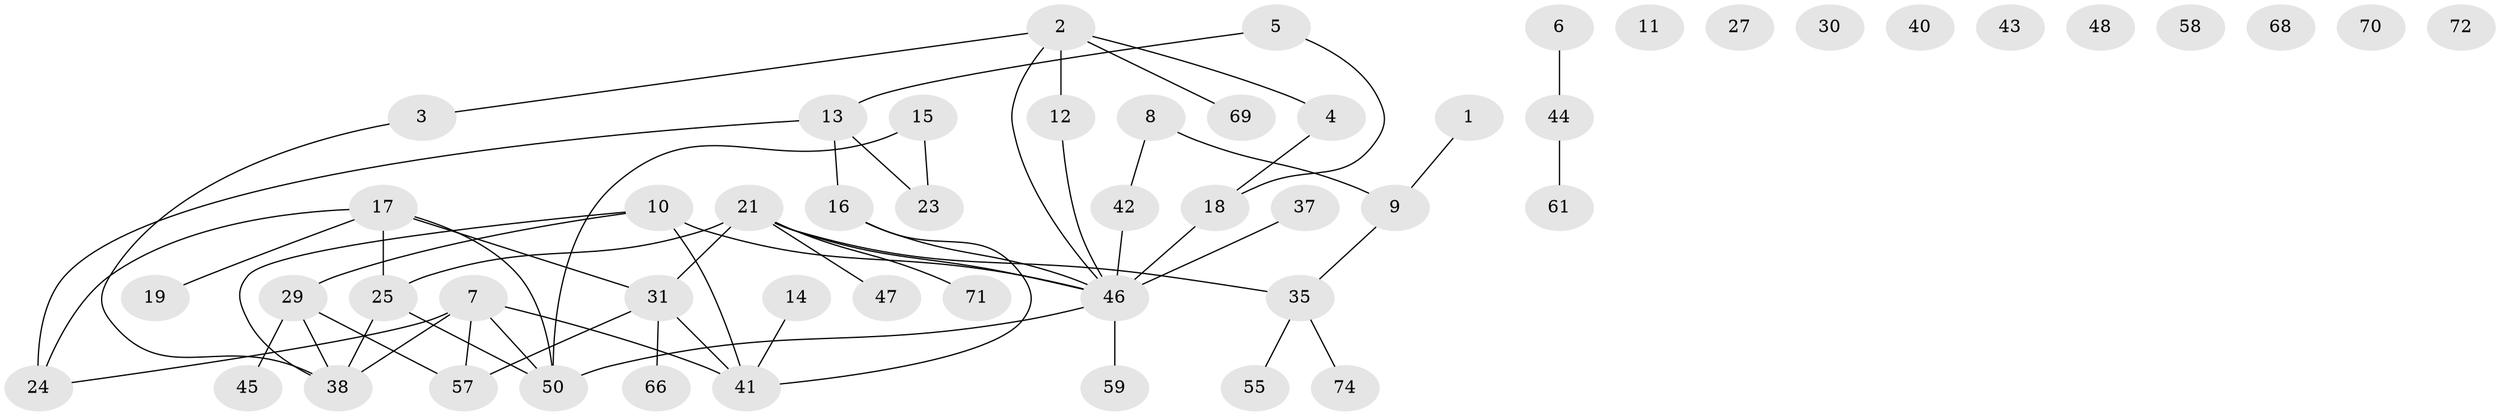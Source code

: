 // Generated by graph-tools (version 1.1) at 2025/23/03/03/25 07:23:28]
// undirected, 52 vertices, 59 edges
graph export_dot {
graph [start="1"]
  node [color=gray90,style=filled];
  1;
  2 [super="+53"];
  3;
  4;
  5 [super="+49"];
  6 [super="+52"];
  7 [super="+20"];
  8;
  9 [super="+34"];
  10 [super="+33"];
  11;
  12;
  13 [super="+28"];
  14;
  15;
  16;
  17 [super="+63"];
  18 [super="+22"];
  19 [super="+51"];
  21 [super="+62"];
  23 [super="+26"];
  24 [super="+32"];
  25 [super="+39"];
  27;
  29 [super="+36"];
  30;
  31 [super="+64"];
  35 [super="+56"];
  37;
  38 [super="+60"];
  40;
  41 [super="+73"];
  42 [super="+54"];
  43;
  44;
  45;
  46 [super="+65"];
  47;
  48;
  50 [super="+67"];
  55;
  57;
  58;
  59;
  61;
  66;
  68;
  69;
  70;
  71;
  72;
  74;
  1 -- 9;
  2 -- 12;
  2 -- 69;
  2 -- 3;
  2 -- 4;
  2 -- 46;
  3 -- 38;
  4 -- 18;
  5 -- 18;
  5 -- 13;
  6 -- 44;
  7 -- 24;
  7 -- 41;
  7 -- 57;
  7 -- 38;
  7 -- 50;
  8 -- 9;
  8 -- 42;
  9 -- 35;
  10 -- 38;
  10 -- 41;
  10 -- 29;
  10 -- 46;
  12 -- 46;
  13 -- 16;
  13 -- 23;
  13 -- 24;
  14 -- 41;
  15 -- 23;
  15 -- 50;
  16 -- 41;
  16 -- 46;
  17 -- 24;
  17 -- 50;
  17 -- 31;
  17 -- 19;
  17 -- 25;
  18 -- 46 [weight=2];
  21 -- 35;
  21 -- 71;
  21 -- 47;
  21 -- 46;
  21 -- 31;
  21 -- 25;
  25 -- 50;
  25 -- 38;
  29 -- 38;
  29 -- 45;
  29 -- 57;
  31 -- 66;
  31 -- 41;
  31 -- 57;
  35 -- 74;
  35 -- 55;
  37 -- 46;
  42 -- 46;
  44 -- 61;
  46 -- 59;
  46 -- 50;
}
